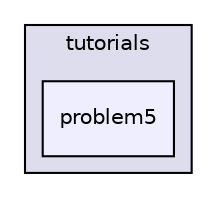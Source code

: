 digraph "C:/Users/Ayo/Desktop/jenes 2.0/src/jenes/tutorials/problem5" {
  compound=true
  node [ fontsize="10", fontname="Helvetica"];
  edge [ labelfontsize="10", labelfontname="Helvetica"];
  subgraph clusterdir_98c53756bcb1ac0f94696f1827dc85d3 {
    graph [ bgcolor="#ddddee", pencolor="black", label="tutorials" fontname="Helvetica", fontsize="10", URL="dir_98c53756bcb1ac0f94696f1827dc85d3.html"]
  dir_14585f7d560dac4f03c5fc03037d58fd [shape=box, label="problem5", style="filled", fillcolor="#eeeeff", pencolor="black", URL="dir_14585f7d560dac4f03c5fc03037d58fd.html"];
  }
}
